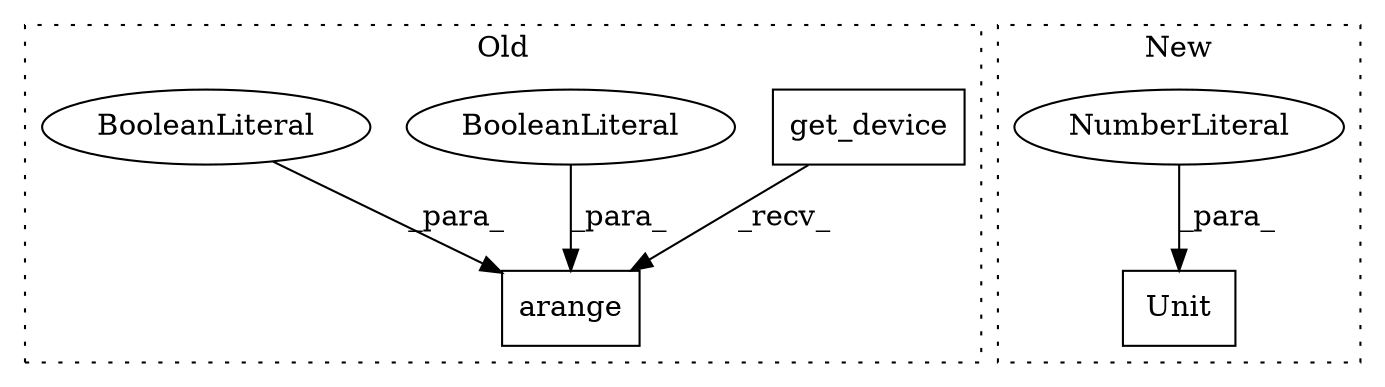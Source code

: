 digraph G {
subgraph cluster0 {
1 [label="get_device" a="32" s="9281" l="12" shape="box"];
4 [label="arange" a="32" s="9761,9790" l="7,1" shape="box"];
5 [label="BooleanLiteral" a="9" s="9786" l="4" shape="ellipse"];
6 [label="BooleanLiteral" a="9" s="9781" l="4" shape="ellipse"];
label = "Old";
style="dotted";
}
subgraph cluster1 {
2 [label="Unit" a="32" s="9396,9402" l="5,1" shape="box"];
3 [label="NumberLiteral" a="34" s="9401" l="1" shape="ellipse"];
label = "New";
style="dotted";
}
1 -> 4 [label="_recv_"];
3 -> 2 [label="_para_"];
5 -> 4 [label="_para_"];
6 -> 4 [label="_para_"];
}
